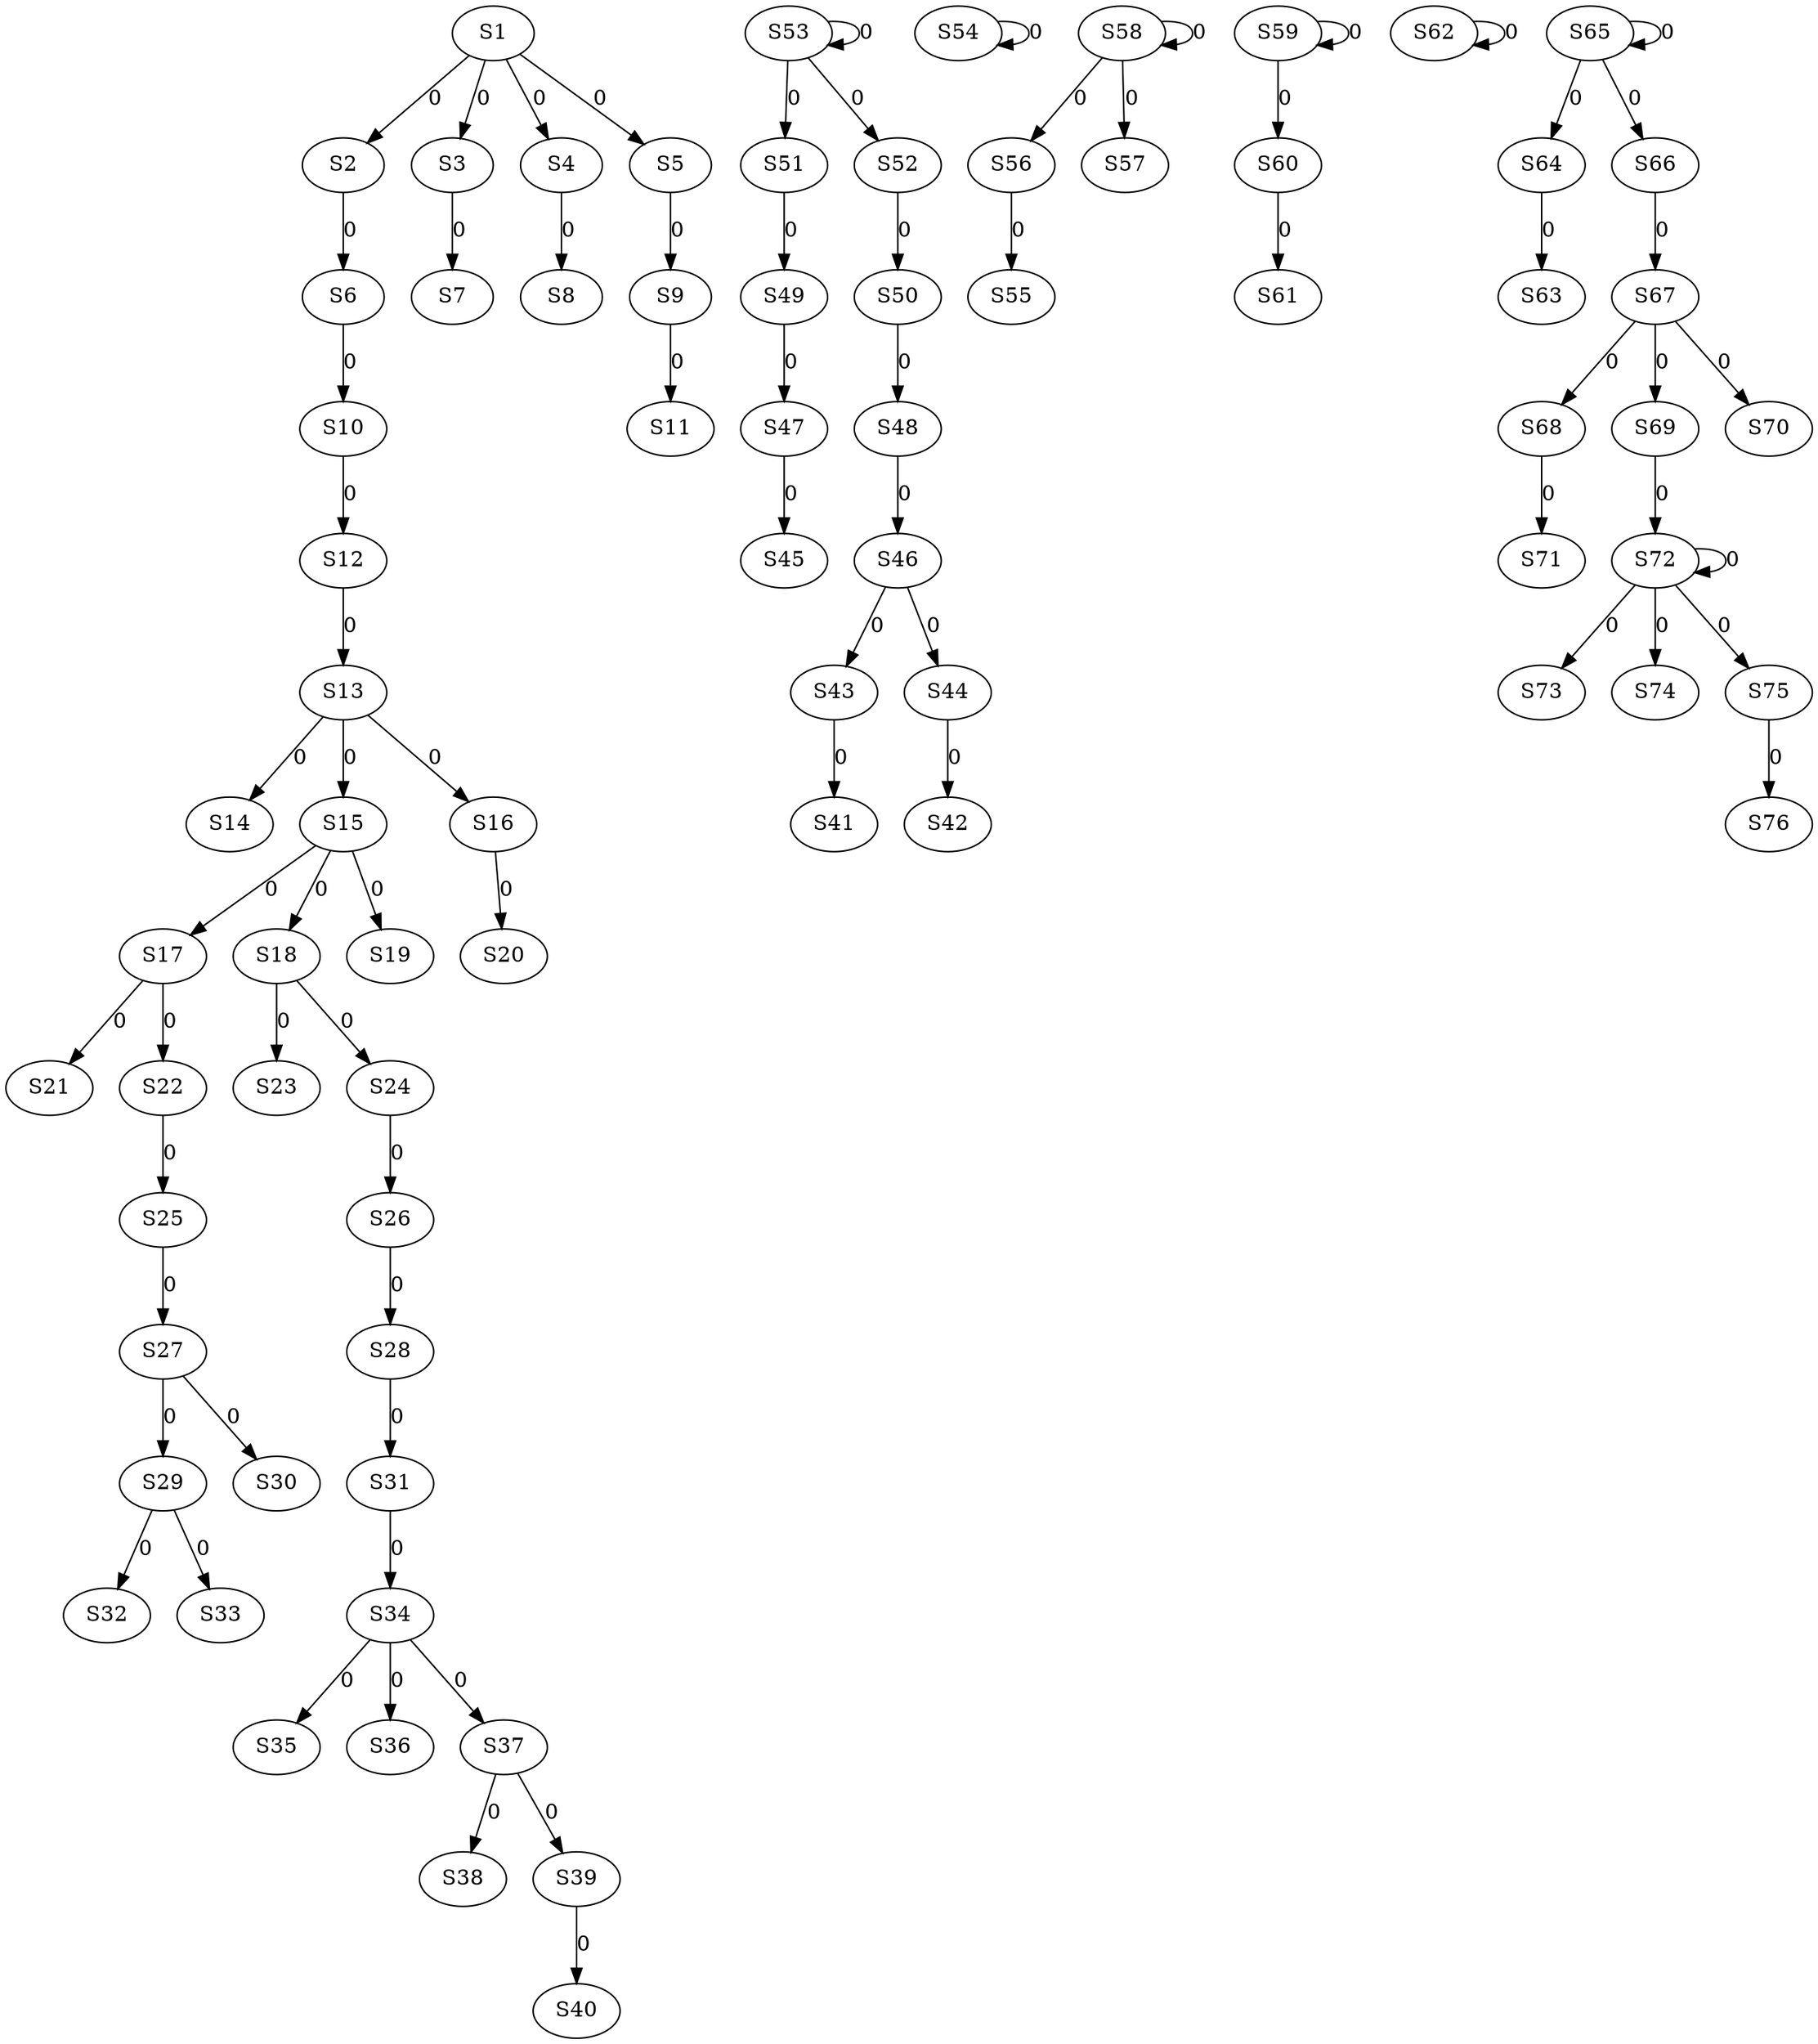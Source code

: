 strict digraph {
	S1 -> S2 [ label = 0 ];
	S1 -> S3 [ label = 0 ];
	S1 -> S4 [ label = 0 ];
	S1 -> S5 [ label = 0 ];
	S2 -> S6 [ label = 0 ];
	S3 -> S7 [ label = 0 ];
	S4 -> S8 [ label = 0 ];
	S5 -> S9 [ label = 0 ];
	S6 -> S10 [ label = 0 ];
	S9 -> S11 [ label = 0 ];
	S10 -> S12 [ label = 0 ];
	S12 -> S13 [ label = 0 ];
	S13 -> S14 [ label = 0 ];
	S13 -> S15 [ label = 0 ];
	S13 -> S16 [ label = 0 ];
	S15 -> S17 [ label = 0 ];
	S15 -> S18 [ label = 0 ];
	S15 -> S19 [ label = 0 ];
	S16 -> S20 [ label = 0 ];
	S17 -> S21 [ label = 0 ];
	S17 -> S22 [ label = 0 ];
	S18 -> S23 [ label = 0 ];
	S18 -> S24 [ label = 0 ];
	S22 -> S25 [ label = 0 ];
	S24 -> S26 [ label = 0 ];
	S25 -> S27 [ label = 0 ];
	S26 -> S28 [ label = 0 ];
	S27 -> S29 [ label = 0 ];
	S27 -> S30 [ label = 0 ];
	S28 -> S31 [ label = 0 ];
	S29 -> S32 [ label = 0 ];
	S29 -> S33 [ label = 0 ];
	S31 -> S34 [ label = 0 ];
	S34 -> S35 [ label = 0 ];
	S34 -> S36 [ label = 0 ];
	S34 -> S37 [ label = 0 ];
	S37 -> S38 [ label = 0 ];
	S37 -> S39 [ label = 0 ];
	S39 -> S40 [ label = 0 ];
	S43 -> S41 [ label = 0 ];
	S44 -> S42 [ label = 0 ];
	S46 -> S43 [ label = 0 ];
	S46 -> S44 [ label = 0 ];
	S47 -> S45 [ label = 0 ];
	S48 -> S46 [ label = 0 ];
	S49 -> S47 [ label = 0 ];
	S50 -> S48 [ label = 0 ];
	S51 -> S49 [ label = 0 ];
	S52 -> S50 [ label = 0 ];
	S53 -> S51 [ label = 0 ];
	S53 -> S52 [ label = 0 ];
	S53 -> S53 [ label = 0 ];
	S54 -> S54 [ label = 0 ];
	S56 -> S55 [ label = 0 ];
	S58 -> S56 [ label = 0 ];
	S58 -> S57 [ label = 0 ];
	S58 -> S58 [ label = 0 ];
	S59 -> S59 [ label = 0 ];
	S59 -> S60 [ label = 0 ];
	S60 -> S61 [ label = 0 ];
	S62 -> S62 [ label = 0 ];
	S64 -> S63 [ label = 0 ];
	S65 -> S64 [ label = 0 ];
	S65 -> S65 [ label = 0 ];
	S65 -> S66 [ label = 0 ];
	S66 -> S67 [ label = 0 ];
	S67 -> S68 [ label = 0 ];
	S67 -> S69 [ label = 0 ];
	S67 -> S70 [ label = 0 ];
	S68 -> S71 [ label = 0 ];
	S69 -> S72 [ label = 0 ];
	S72 -> S73 [ label = 0 ];
	S72 -> S74 [ label = 0 ];
	S72 -> S75 [ label = 0 ];
	S75 -> S76 [ label = 0 ];
	S72 -> S72 [ label = 0 ];
}
